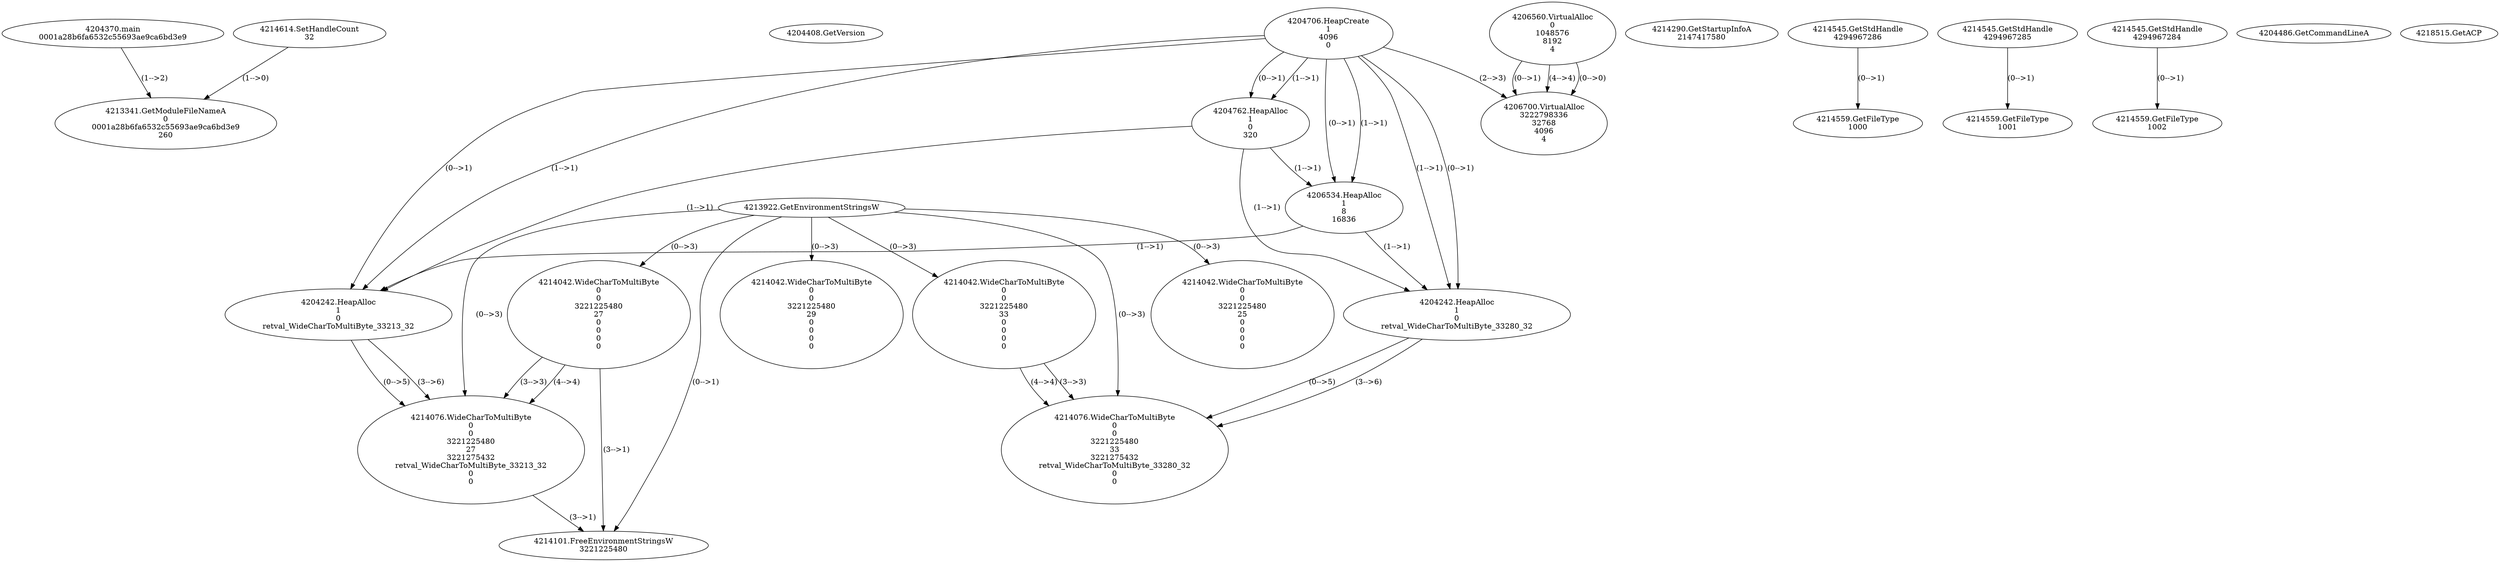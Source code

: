 // Global SCDG with merge call
digraph {
	0 [label="4204370.main
0001a28b6fa6532c55693ae9ca6bd3e9"]
	1 [label="4204408.GetVersion
"]
	2 [label="4204706.HeapCreate
1
4096
0"]
	3 [label="4204762.HeapAlloc
1
0
320"]
	2 -> 3 [label="(1-->1)"]
	2 -> 3 [label="(0-->1)"]
	4 [label="4206534.HeapAlloc
1
8
16836"]
	2 -> 4 [label="(1-->1)"]
	2 -> 4 [label="(0-->1)"]
	3 -> 4 [label="(1-->1)"]
	5 [label="4206560.VirtualAlloc
0
1048576
8192
4"]
	6 [label="4206700.VirtualAlloc
3222798336
32768
4096
4"]
	5 -> 6 [label="(0-->1)"]
	2 -> 6 [label="(2-->3)"]
	5 -> 6 [label="(4-->4)"]
	5 -> 6 [label="(0-->0)"]
	7 [label="4214290.GetStartupInfoA
2147417580"]
	8 [label="4214545.GetStdHandle
4294967286"]
	9 [label="4214559.GetFileType
1000"]
	8 -> 9 [label="(0-->1)"]
	10 [label="4214545.GetStdHandle
4294967285"]
	11 [label="4214559.GetFileType
1001"]
	10 -> 11 [label="(0-->1)"]
	12 [label="4214545.GetStdHandle
4294967284"]
	13 [label="4214559.GetFileType
1002"]
	12 -> 13 [label="(0-->1)"]
	14 [label="4214614.SetHandleCount
32"]
	15 [label="4204486.GetCommandLineA
"]
	16 [label="4213922.GetEnvironmentStringsW
"]
	17 [label="4214042.WideCharToMultiByte
0
0
3221225480
27
0
0
0
0"]
	16 -> 17 [label="(0-->3)"]
	18 [label="4204242.HeapAlloc
1
0
retval_WideCharToMultiByte_33213_32"]
	2 -> 18 [label="(1-->1)"]
	2 -> 18 [label="(0-->1)"]
	3 -> 18 [label="(1-->1)"]
	4 -> 18 [label="(1-->1)"]
	19 [label="4214076.WideCharToMultiByte
0
0
3221225480
27
3221275432
retval_WideCharToMultiByte_33213_32
0
0"]
	16 -> 19 [label="(0-->3)"]
	17 -> 19 [label="(3-->3)"]
	17 -> 19 [label="(4-->4)"]
	18 -> 19 [label="(0-->5)"]
	18 -> 19 [label="(3-->6)"]
	20 [label="4214101.FreeEnvironmentStringsW
3221225480"]
	16 -> 20 [label="(0-->1)"]
	17 -> 20 [label="(3-->1)"]
	19 -> 20 [label="(3-->1)"]
	21 [label="4218515.GetACP
"]
	22 [label="4214042.WideCharToMultiByte
0
0
3221225480
29
0
0
0
0"]
	16 -> 22 [label="(0-->3)"]
	23 [label="4214042.WideCharToMultiByte
0
0
3221225480
33
0
0
0
0"]
	16 -> 23 [label="(0-->3)"]
	24 [label="4204242.HeapAlloc
1
0
retval_WideCharToMultiByte_33280_32"]
	2 -> 24 [label="(1-->1)"]
	2 -> 24 [label="(0-->1)"]
	3 -> 24 [label="(1-->1)"]
	4 -> 24 [label="(1-->1)"]
	25 [label="4214076.WideCharToMultiByte
0
0
3221225480
33
3221275432
retval_WideCharToMultiByte_33280_32
0
0"]
	16 -> 25 [label="(0-->3)"]
	23 -> 25 [label="(3-->3)"]
	23 -> 25 [label="(4-->4)"]
	24 -> 25 [label="(0-->5)"]
	24 -> 25 [label="(3-->6)"]
	26 [label="4213341.GetModuleFileNameA
0
0001a28b6fa6532c55693ae9ca6bd3e9
260"]
	0 -> 26 [label="(1-->2)"]
	14 -> 26 [label="(1-->0)"]
	27 [label="4214042.WideCharToMultiByte
0
0
3221225480
25
0
0
0
0"]
	16 -> 27 [label="(0-->3)"]
}
